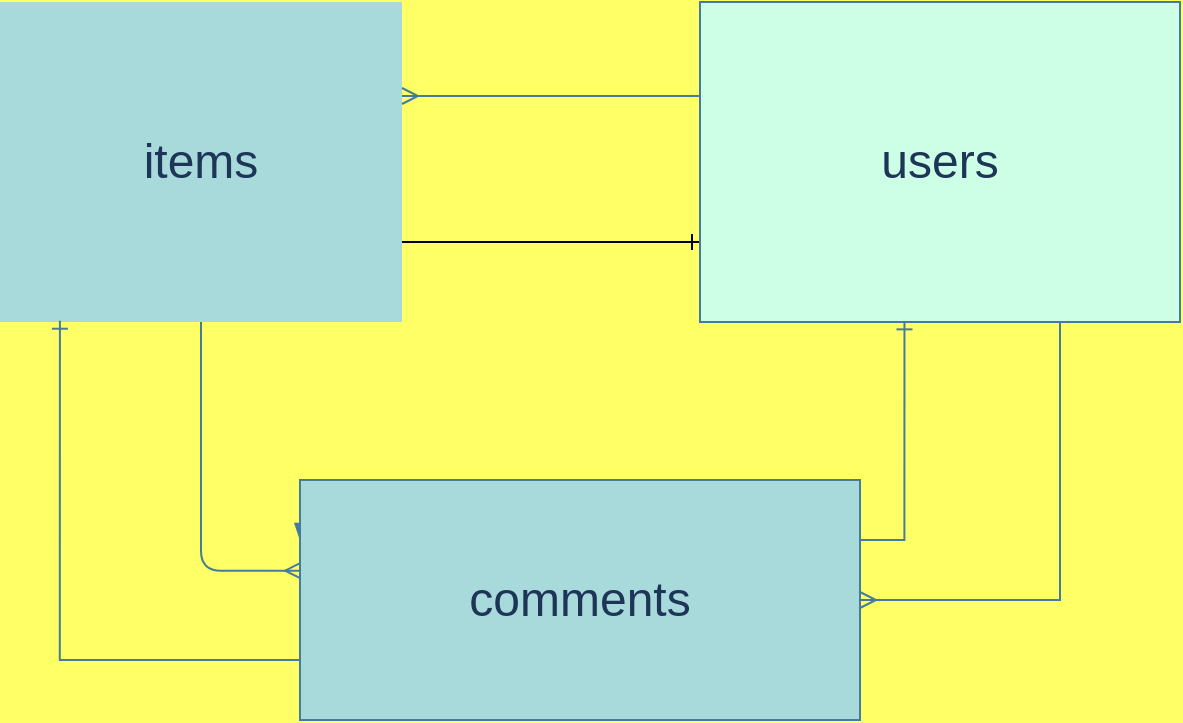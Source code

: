 <mxfile>
    <diagram id="TyFvIzJd1pRrqfNIlOH9" name="ページ1">
        <mxGraphModel dx="974" dy="353" grid="1" gridSize="10" guides="1" tooltips="1" connect="1" arrows="1" fold="0" page="0" pageScale="1" pageWidth="827" pageHeight="1169" background="#FFFF66" math="0" shadow="0">
            <root>
                <mxCell id="0"/>
                <mxCell id="1" parent="0"/>
                <mxCell id="29" style="edgeStyle=orthogonalEdgeStyle;curved=0;rounded=1;sketch=0;orthogonalLoop=1;jettySize=auto;html=1;entryX=0;entryY=0.25;entryDx=0;entryDy=0;endArrow=blockThin;endFill=1;strokeColor=#457B9D;fillColor=#A8DADC;fontColor=#1D3557;" parent="1" target="6" edge="1">
                    <mxGeometry relative="1" as="geometry">
                        <mxPoint x="120" y="280" as="sourcePoint"/>
                    </mxGeometry>
                </mxCell>
                <mxCell id="30" style="edgeStyle=orthogonalEdgeStyle;curved=0;rounded=1;sketch=0;orthogonalLoop=1;jettySize=auto;html=1;exitX=0;exitY=0.25;exitDx=0;exitDy=0;entryX=0;entryY=0.25;entryDx=0;entryDy=0;endArrow=blockThin;endFill=1;strokeColor=#457B9D;fillColor=#A8DADC;fontColor=#1D3557;" parent="1" source="6" target="6" edge="1">
                    <mxGeometry relative="1" as="geometry"/>
                </mxCell>
                <mxCell id="32" style="edgeStyle=orthogonalEdgeStyle;curved=0;rounded=1;sketch=0;orthogonalLoop=1;jettySize=auto;html=1;entryX=0.002;entryY=0.378;entryDx=0;entryDy=0;entryPerimeter=0;endArrow=ERmany;endFill=0;strokeColor=#457B9D;fillColor=#A8DADC;fontColor=#1D3557;" parent="1" source="2" target="6" edge="1">
                    <mxGeometry relative="1" as="geometry"/>
                </mxCell>
                <mxCell id="37" style="edgeStyle=orthogonalEdgeStyle;rounded=0;sketch=0;orthogonalLoop=1;jettySize=auto;html=1;exitX=1;exitY=0.75;exitDx=0;exitDy=0;entryX=0;entryY=0.75;entryDx=0;entryDy=0;endArrow=ERone;endFill=0;strokeColor=#020303;" edge="1" parent="1" source="2" target="3">
                    <mxGeometry relative="1" as="geometry"/>
                </mxCell>
                <mxCell id="2" value="&lt;font style=&quot;font-size: 24px&quot;&gt;items&lt;/font&gt;" style="rounded=0;whiteSpace=wrap;html=1;fillColor=#A8DADC;fontColor=#1D3557;strokeColor=none;" parent="1" vertex="1">
                    <mxGeometry x="-30" y="41" width="201" height="160" as="geometry"/>
                </mxCell>
                <mxCell id="10" style="edgeStyle=orthogonalEdgeStyle;rounded=0;orthogonalLoop=1;jettySize=auto;html=1;exitX=0;exitY=0.25;exitDx=0;exitDy=0;entryX=1;entryY=0.25;entryDx=0;entryDy=0;strokeColor=#457B9D;fontColor=#1D3557;labelBackgroundColor=#F1FAEE;endArrow=ERmany;endFill=0;" parent="1" edge="1">
                    <mxGeometry relative="1" as="geometry">
                        <mxPoint x="320" y="88" as="sourcePoint"/>
                        <mxPoint x="171" y="88" as="targetPoint"/>
                    </mxGeometry>
                </mxCell>
                <mxCell id="18" style="edgeStyle=orthogonalEdgeStyle;rounded=0;orthogonalLoop=1;jettySize=auto;html=1;exitX=0.75;exitY=1;exitDx=0;exitDy=0;entryX=1;entryY=0.5;entryDx=0;entryDy=0;strokeColor=#457B9D;fontColor=#1D3557;labelBackgroundColor=#F1FAEE;endArrow=ERmany;endFill=0;" parent="1" source="3" target="6" edge="1">
                    <mxGeometry relative="1" as="geometry">
                        <mxPoint x="440" y="360" as="targetPoint"/>
                    </mxGeometry>
                </mxCell>
                <mxCell id="3" value="&lt;font style=&quot;font-size: 24px&quot;&gt;users&lt;/font&gt;" style="whiteSpace=wrap;html=1;strokeColor=#457B9D;fontColor=#1D3557;fillColor=#CCFFE6;" parent="1" vertex="1">
                    <mxGeometry x="320" y="41" width="240" height="160" as="geometry"/>
                </mxCell>
                <mxCell id="12" style="edgeStyle=orthogonalEdgeStyle;rounded=0;orthogonalLoop=1;jettySize=auto;html=1;exitX=1;exitY=0.25;exitDx=0;exitDy=0;entryX=0.426;entryY=0.998;entryDx=0;entryDy=0;entryPerimeter=0;strokeColor=#457B9D;fontColor=#1D3557;labelBackgroundColor=#F1FAEE;endArrow=ERone;endFill=0;" parent="1" source="6" target="3" edge="1">
                    <mxGeometry relative="1" as="geometry"/>
                </mxCell>
                <mxCell id="16" style="edgeStyle=orthogonalEdgeStyle;rounded=0;orthogonalLoop=1;jettySize=auto;html=1;exitX=0;exitY=0.75;exitDx=0;exitDy=0;entryX=0.149;entryY=0.996;entryDx=0;entryDy=0;entryPerimeter=0;strokeColor=#457B9D;fontColor=#1D3557;labelBackgroundColor=#F1FAEE;endArrow=ERone;endFill=0;" parent="1" source="6" target="2" edge="1">
                    <mxGeometry relative="1" as="geometry"/>
                </mxCell>
                <mxCell id="6" value="&lt;font style=&quot;font-size: 24px&quot;&gt;comments&lt;/font&gt;" style="whiteSpace=wrap;html=1;fillColor=#A8DADC;strokeColor=#457B9D;fontColor=#1D3557;" parent="1" vertex="1">
                    <mxGeometry x="120" y="280" width="280" height="120" as="geometry"/>
                </mxCell>
            </root>
        </mxGraphModel>
    </diagram>
</mxfile>